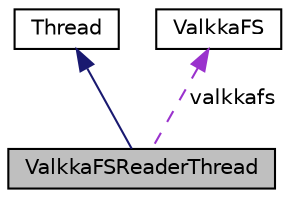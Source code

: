 digraph "ValkkaFSReaderThread"
{
  edge [fontname="Helvetica",fontsize="10",labelfontname="Helvetica",labelfontsize="10"];
  node [fontname="Helvetica",fontsize="10",shape=record];
  Node2 [label="ValkkaFSReaderThread",height=0.2,width=0.4,color="black", fillcolor="grey75", style="filled", fontcolor="black"];
  Node3 -> Node2 [dir="back",color="midnightblue",fontsize="10",style="solid",fontname="Helvetica"];
  Node3 [label="Thread",height=0.2,width=0.4,color="black", fillcolor="white", style="filled",URL="$classThread.html",tooltip="A class for multithreading with a signaling system. "];
  Node4 -> Node2 [dir="back",color="darkorchid3",fontsize="10",style="dashed",label=" valkkafs" ,fontname="Helvetica"];
  Node4 [label="ValkkaFS",height=0.2,width=0.4,color="black", fillcolor="white", style="filled",URL="$classValkkaFS.html",tooltip="Book-keeping for ValkkaFS. "];
}
